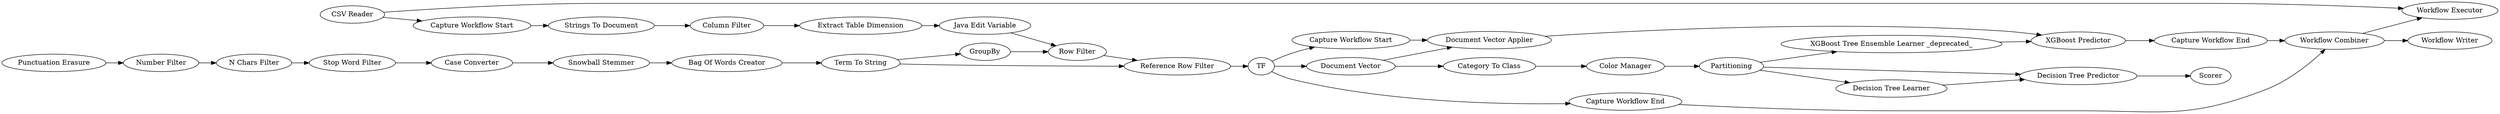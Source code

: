 digraph {
	"-6740203176864345321_277" [label=Partitioning]
	"-6740203176864345321_366" [label="Capture Workflow Start"]
	"1422759499760705990_7" [label="Strings To Document"]
	"2981543989237446606_34" [label="Snowball Stemmer"]
	"-6740203176864345321_368" [label="Workflow Writer"]
	"2981543989237446606_8" [label="Term To String"]
	"-6740203176864345321_293" [label="CSV Reader"]
	"2981543989237446606_9" [label=GroupBy]
	"2981543989237446606_29" [label="Punctuation Erasure"]
	"2981543989237446606_33" [label="Case Converter"]
	"-6740203176864345321_367" [label="Workflow Executor"]
	"-6740203176864345321_358" [label=Scorer]
	"-6740203176864345321_279" [label="Decision Tree Predictor"]
	"-6740203176864345321_364" [label="Document Vector Applier"]
	"-6740203176864345321_365" [label="Capture Workflow End"]
	"2981543989237446606_12" [label=TF]
	"2981543989237446606_69" [label="Stop Word Filter"]
	"2981543989237446606_10" [label="Row Filter"]
	"1422759499760705990_6" [label="Column Filter"]
	"2981543989237446606_67" [label="Java Edit Variable"]
	"-6740203176864345321_292" [label="Document Vector"]
	"-6740203176864345321_362" [label="Capture Workflow Start"]
	"-6740203176864345321_276" [label="Color Manager"]
	"-6740203176864345321_291" [label="Decision Tree Learner"]
	"-6740203176864345321_298" [label="XGBoost Tree Ensemble Learner _deprecated_"]
	"2981543989237446606_68" [label="Bag Of Words Creator"]
	"-6740203176864345321_275" [label="Category To Class"]
	"2981543989237446606_66" [label="Extract Table Dimension"]
	"2981543989237446606_11" [label="Reference Row Filter"]
	"2981543989237446606_30" [label="Number Filter"]
	"-6740203176864345321_363" [label="Workflow Combiner"]
	"2981543989237446606_31" [label="N Chars Filter"]
	"-6740203176864345321_361" [label="Capture Workflow End"]
	"-6740203176864345321_299" [label="XGBoost Predictor"]
	"-6740203176864345321_277" -> "-6740203176864345321_291"
	"2981543989237446606_69" -> "2981543989237446606_33"
	"2981543989237446606_29" -> "2981543989237446606_30"
	"2981543989237446606_68" -> "2981543989237446606_8"
	"-6740203176864345321_293" -> "-6740203176864345321_362"
	"-6740203176864345321_292" -> "-6740203176864345321_275"
	"-6740203176864345321_275" -> "-6740203176864345321_276"
	"2981543989237446606_31" -> "2981543989237446606_69"
	"2981543989237446606_8" -> "2981543989237446606_9"
	"1422759499760705990_7" -> "1422759499760705990_6"
	"-6740203176864345321_293" -> "-6740203176864345321_367"
	"-6740203176864345321_366" -> "-6740203176864345321_364"
	"-6740203176864345321_291" -> "-6740203176864345321_279"
	"2981543989237446606_67" -> "2981543989237446606_10"
	"2981543989237446606_12" -> "-6740203176864345321_366"
	"-6740203176864345321_277" -> "-6740203176864345321_279"
	"-6740203176864345321_364" -> "-6740203176864345321_299"
	"-6740203176864345321_362" -> "1422759499760705990_7"
	"2981543989237446606_11" -> "2981543989237446606_12"
	"-6740203176864345321_277" -> "-6740203176864345321_298"
	"2981543989237446606_34" -> "2981543989237446606_68"
	"2981543989237446606_66" -> "2981543989237446606_67"
	"2981543989237446606_12" -> "-6740203176864345321_292"
	"2981543989237446606_12" -> "-6740203176864345321_361"
	"1422759499760705990_6" -> "2981543989237446606_66"
	"-6740203176864345321_276" -> "-6740203176864345321_277"
	"-6740203176864345321_363" -> "-6740203176864345321_368"
	"-6740203176864345321_279" -> "-6740203176864345321_358"
	"-6740203176864345321_298" -> "-6740203176864345321_299"
	"2981543989237446606_10" -> "2981543989237446606_11"
	"-6740203176864345321_299" -> "-6740203176864345321_365"
	"-6740203176864345321_361" -> "-6740203176864345321_363"
	"2981543989237446606_30" -> "2981543989237446606_31"
	"2981543989237446606_33" -> "2981543989237446606_34"
	"-6740203176864345321_365" -> "-6740203176864345321_363"
	"2981543989237446606_9" -> "2981543989237446606_10"
	"-6740203176864345321_363" -> "-6740203176864345321_367"
	"2981543989237446606_8" -> "2981543989237446606_11"
	"-6740203176864345321_292" -> "-6740203176864345321_364"
	rankdir=LR
}
